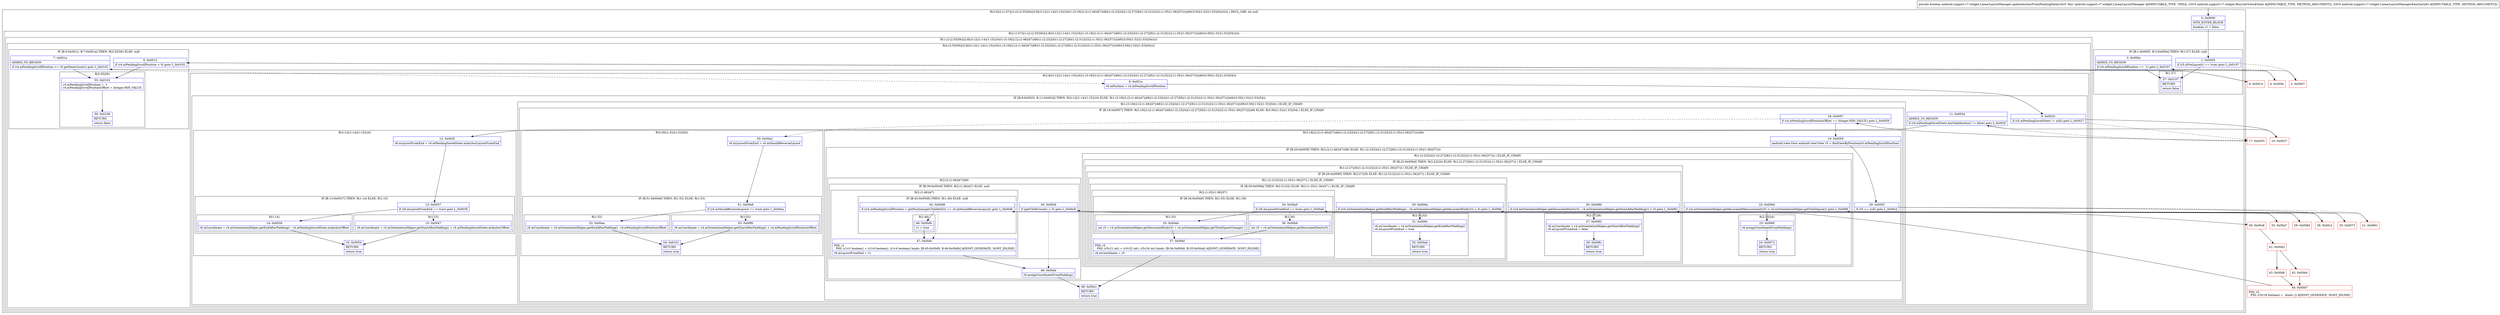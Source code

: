 digraph "CFG forandroid.support.v7.widget.LinearLayoutManager.updateAnchorFromPendingData(Landroid\/support\/v7\/widget\/RecyclerView$State;Landroid\/support\/v7\/widget\/LinearLayoutManager$AnchorInfo;)Z" {
subgraph cluster_Region_1344659253 {
label = "R(2:0|(2:(1:57)|(1:(2:(2:55|56)|(2:8|(3:12|(1:14)(1:15)|16)(1:(3:19|(2:(2:(1:46)|47)|48)(1:(2:23|24)(1:(2:27|28)(1:(2:31|32)(2:(1:35)(1:36)|37))))|49)(3:50|(1:52)(1:53)|54))))))) | DECL_VAR: int null\l";
node [shape=record,color=blue];
Node_0 [shape=record,label="{0\:\ 0x0000|MTH_ENTER_BLOCK\l|boolean r1 = false\l}"];
subgraph cluster_Region_183430478 {
label = "R(2:(1:57)|(1:(2:(2:55|56)|(2:8|(3:12|(1:14)(1:15)|16)(1:(3:19|(2:(2:(1:46)|47)|48)(1:(2:23|24)(1:(2:27|28)(1:(2:31|32)(2:(1:35)(1:36)|37))))|49)(3:50|(1:52)(1:53)|54))))))";
node [shape=record,color=blue];
subgraph cluster_IfRegion_801419074 {
label = "IF [B:1:0x0005, B:3:0x000a] THEN: R(1:57) ELSE: null";
node [shape=record,color=blue];
Node_1 [shape=record,label="{1\:\ 0x0005|if (r5.isPreLayout() == true) goto L_0x0107\l}"];
Node_3 [shape=record,label="{3\:\ 0x000a|ADDED_TO_REGION\l|if (r4.mPendingScrollPosition == \-1) goto L_0x0107\l}"];
subgraph cluster_Region_1706445548 {
label = "R(1:57)";
node [shape=record,color=blue];
Node_57 [shape=record,label="{57\:\ 0x0107|RETURN\l|return false\l}"];
}
}
subgraph cluster_Region_339836335 {
label = "R(1:(2:(2:55|56)|(2:8|(3:12|(1:14)(1:15)|16)(1:(3:19|(2:(2:(1:46)|47)|48)(1:(2:23|24)(1:(2:27|28)(1:(2:31|32)(2:(1:35)(1:36)|37))))|49)(3:50|(1:52)(1:53)|54)))))";
node [shape=record,color=blue];
subgraph cluster_Region_1765308148 {
label = "R(2:(2:55|56)|(2:8|(3:12|(1:14)(1:15)|16)(1:(3:19|(2:(2:(1:46)|47)|48)(1:(2:23|24)(1:(2:27|28)(1:(2:31|32)(2:(1:35)(1:36)|37))))|49)(3:50|(1:52)(1:53)|54))))";
node [shape=record,color=blue];
subgraph cluster_IfRegion_1661762094 {
label = "IF [B:5:0x0012, B:7:0x001a] THEN: R(2:55|56) ELSE: null";
node [shape=record,color=blue];
Node_5 [shape=record,label="{5\:\ 0x0012|if (r4.mPendingScrollPosition \< 0) goto L_0x0102\l}"];
Node_7 [shape=record,label="{7\:\ 0x001a|ADDED_TO_REGION\l|if (r4.mPendingScrollPosition \>= r5.getItemCount()) goto L_0x0102\l}"];
subgraph cluster_Region_884649353 {
label = "R(2:55|56)";
node [shape=record,color=blue];
Node_55 [shape=record,label="{55\:\ 0x0102|r4.mPendingScrollPosition = \-1\lr4.mPendingScrollPositionOffset = Integer.MIN_VALUE\l}"];
Node_56 [shape=record,label="{56\:\ 0x0106|RETURN\l|return false\l}"];
}
}
subgraph cluster_Region_730403508 {
label = "R(2:8|(3:12|(1:14)(1:15)|16)(1:(3:19|(2:(2:(1:46)|47)|48)(1:(2:23|24)(1:(2:27|28)(1:(2:31|32)(2:(1:35)(1:36)|37))))|49)(3:50|(1:52)(1:53)|54)))";
node [shape=record,color=blue];
Node_8 [shape=record,label="{8\:\ 0x001e|r6.mPosition = r4.mPendingScrollPosition\l}"];
subgraph cluster_IfRegion_28069607 {
label = "IF [B:9:0x0025, B:11:0x002d] THEN: R(3:12|(1:14)(1:15)|16) ELSE: R(1:(3:19|(2:(2:(1:46)|47)|48)(1:(2:23|24)(1:(2:27|28)(1:(2:31|32)(2:(1:35)(1:36)|37))))|49)(3:50|(1:52)(1:53)|54))";
node [shape=record,color=blue];
Node_9 [shape=record,label="{9\:\ 0x0025|if (r4.mPendingSavedState != null) goto L_0x0027\l}"];
Node_11 [shape=record,label="{11\:\ 0x002d|ADDED_TO_REGION\l|if (r4.mPendingSavedState.hasValidAnchor() != false) goto L_0x002f\l}"];
subgraph cluster_Region_32606710 {
label = "R(3:12|(1:14)(1:15)|16)";
node [shape=record,color=blue];
Node_12 [shape=record,label="{12\:\ 0x002f|r6.mLayoutFromEnd = r4.mPendingSavedState.mAnchorLayoutFromEnd\l}"];
subgraph cluster_IfRegion_1615248036 {
label = "IF [B:13:0x0037] THEN: R(1:14) ELSE: R(1:15)";
node [shape=record,color=blue];
Node_13 [shape=record,label="{13\:\ 0x0037|if (r6.mLayoutFromEnd == true) goto L_0x0039\l}"];
subgraph cluster_Region_54073514 {
label = "R(1:14)";
node [shape=record,color=blue];
Node_14 [shape=record,label="{14\:\ 0x0039|r6.mCoordinate = r4.mOrientationHelper.getEndAfterPadding() \- r4.mPendingSavedState.mAnchorOffset\l}"];
}
subgraph cluster_Region_1610724700 {
label = "R(1:15)";
node [shape=record,color=blue];
Node_15 [shape=record,label="{15\:\ 0x0047|r6.mCoordinate = r4.mOrientationHelper.getStartAfterPadding() + r4.mPendingSavedState.mAnchorOffset\l}"];
}
}
Node_16 [shape=record,label="{16\:\ 0x0054|RETURN\l|return true\l}"];
}
subgraph cluster_Region_1832005267 {
label = "R(1:(3:19|(2:(2:(1:46)|47)|48)(1:(2:23|24)(1:(2:27|28)(1:(2:31|32)(2:(1:35)(1:36)|37))))|49)(3:50|(1:52)(1:53)|54)) | ELSE_IF_CHAIN\l";
node [shape=record,color=blue];
subgraph cluster_IfRegion_955525643 {
label = "IF [B:18:0x0057] THEN: R(3:19|(2:(2:(1:46)|47)|48)(1:(2:23|24)(1:(2:27|28)(1:(2:31|32)(2:(1:35)(1:36)|37))))|49) ELSE: R(3:50|(1:52)(1:53)|54) | ELSE_IF_CHAIN\l";
node [shape=record,color=blue];
Node_18 [shape=record,label="{18\:\ 0x0057|if (r4.mPendingScrollPositionOffset == Integer.MIN_VALUE) goto L_0x0059\l}"];
subgraph cluster_Region_919949481 {
label = "R(3:19|(2:(2:(1:46)|47)|48)(1:(2:23|24)(1:(2:27|28)(1:(2:31|32)(2:(1:35)(1:36)|37))))|49)";
node [shape=record,color=blue];
Node_19 [shape=record,label="{19\:\ 0x0059|android.view.View android.view.View r5 = findViewByPosition(r4.mPendingScrollPosition)\l}"];
subgraph cluster_IfRegion_1224207665 {
label = "IF [B:20:0x005f] THEN: R(2:(2:(1:46)|47)|48) ELSE: R(1:(2:23|24)(1:(2:27|28)(1:(2:31|32)(2:(1:35)(1:36)|37))))";
node [shape=record,color=blue];
Node_20 [shape=record,label="{20\:\ 0x005f|if (r5 == null) goto L_0x00c2\l}"];
subgraph cluster_Region_1942198775 {
label = "R(2:(2:(1:46)|47)|48)";
node [shape=record,color=blue];
subgraph cluster_IfRegion_512063878 {
label = "IF [B:39:0x00c6] THEN: R(2:(1:46)|47) ELSE: null";
node [shape=record,color=blue];
Node_39 [shape=record,label="{39\:\ 0x00c6|if (getChildCount() \> 0) goto L_0x00c8\l}"];
subgraph cluster_Region_1830107193 {
label = "R(2:(1:46)|47)";
node [shape=record,color=blue];
subgraph cluster_IfRegion_1648331379 {
label = "IF [B:45:0x00d9] THEN: R(1:46) ELSE: null";
node [shape=record,color=blue];
Node_45 [shape=record,label="{45\:\ 0x00d9|if ((r4.mPendingScrollPosition \< getPosition(getChildAt(0))) == r4.mShouldReverseLayout) goto L_0x00db\l}"];
subgraph cluster_Region_1072864705 {
label = "R(1:46)";
node [shape=record,color=blue];
Node_46 [shape=record,label="{46\:\ 0x00db|r1 = true\l}"];
}
}
Node_47 [shape=record,label="{47\:\ 0x00dc|PHI: r1 \l  PHI: (r1v3 boolean) = (r1v0 boolean), (r1v4 boolean) binds: [B:45:0x00d9, B:46:0x00db] A[DONT_GENERATE, DONT_INLINE]\l|r6.mLayoutFromEnd = r1\l}"];
}
}
Node_48 [shape=record,label="{48\:\ 0x00de|r6.assignCoordinateFromPadding()\l}"];
}
subgraph cluster_Region_2063745101 {
label = "R(1:(2:23|24)(1:(2:27|28)(1:(2:31|32)(2:(1:35)(1:36)|37)))) | ELSE_IF_CHAIN\l";
node [shape=record,color=blue];
subgraph cluster_IfRegion_1673555323 {
label = "IF [B:22:0x006d] THEN: R(2:23|24) ELSE: R(1:(2:27|28)(1:(2:31|32)(2:(1:35)(1:36)|37))) | ELSE_IF_CHAIN\l";
node [shape=record,color=blue];
Node_22 [shape=record,label="{22\:\ 0x006d|if (r4.mOrientationHelper.getDecoratedMeasurement(r5) \> r4.mOrientationHelper.getTotalSpace()) goto L_0x006f\l}"];
subgraph cluster_Region_350315259 {
label = "R(2:23|24)";
node [shape=record,color=blue];
Node_23 [shape=record,label="{23\:\ 0x006f|r6.assignCoordinateFromPadding()\l}"];
Node_24 [shape=record,label="{24\:\ 0x0072|RETURN\l|return true\l}"];
}
subgraph cluster_Region_563966120 {
label = "R(1:(2:27|28)(1:(2:31|32)(2:(1:35)(1:36)|37))) | ELSE_IF_CHAIN\l";
node [shape=record,color=blue];
subgraph cluster_IfRegion_667960778 {
label = "IF [B:26:0x0080] THEN: R(2:27|28) ELSE: R(1:(2:31|32)(2:(1:35)(1:36)|37)) | ELSE_IF_CHAIN\l";
node [shape=record,color=blue];
Node_26 [shape=record,label="{26\:\ 0x0080|if ((r4.mOrientationHelper.getDecoratedStart(r5) \- r4.mOrientationHelper.getStartAfterPadding()) \< 0) goto L_0x0082\l}"];
subgraph cluster_Region_1072634618 {
label = "R(2:27|28)";
node [shape=record,color=blue];
Node_27 [shape=record,label="{27\:\ 0x0082|r6.mCoordinate = r4.mOrientationHelper.getStartAfterPadding()\lr6.mLayoutFromEnd = false\l}"];
Node_28 [shape=record,label="{28\:\ 0x008c|RETURN\l|return true\l}"];
}
subgraph cluster_Region_1451631970 {
label = "R(1:(2:31|32)(2:(1:35)(1:36)|37)) | ELSE_IF_CHAIN\l";
node [shape=record,color=blue];
subgraph cluster_IfRegion_1000085889 {
label = "IF [B:30:0x009a] THEN: R(2:31|32) ELSE: R(2:(1:35)(1:36)|37) | ELSE_IF_CHAIN\l";
node [shape=record,color=blue];
Node_30 [shape=record,label="{30\:\ 0x009a|if ((r4.mOrientationHelper.getEndAfterPadding() \- r4.mOrientationHelper.getDecoratedEnd(r5)) \< 0) goto L_0x009c\l}"];
subgraph cluster_Region_1240429555 {
label = "R(2:31|32)";
node [shape=record,color=blue];
Node_31 [shape=record,label="{31\:\ 0x009c|r6.mCoordinate = r4.mOrientationHelper.getEndAfterPadding()\lr6.mLayoutFromEnd = true\l}"];
Node_32 [shape=record,label="{32\:\ 0x00a6|RETURN\l|return true\l}"];
}
subgraph cluster_Region_62739030 {
label = "R(2:(1:35)(1:36)|37)";
node [shape=record,color=blue];
subgraph cluster_IfRegion_1145217041 {
label = "IF [B:34:0x00a9] THEN: R(1:35) ELSE: R(1:36)";
node [shape=record,color=blue];
Node_34 [shape=record,label="{34\:\ 0x00a9|if (r6.mLayoutFromEnd == true) goto L_0x00ab\l}"];
subgraph cluster_Region_1291187622 {
label = "R(1:35)";
node [shape=record,color=blue];
Node_35 [shape=record,label="{35\:\ 0x00ab|int r5 = r4.mOrientationHelper.getDecoratedEnd(r5) + r4.mOrientationHelper.getTotalSpaceChange()\l}"];
}
subgraph cluster_Region_742318838 {
label = "R(1:36)";
node [shape=record,color=blue];
Node_36 [shape=record,label="{36\:\ 0x00b9|int r5 = r4.mOrientationHelper.getDecoratedStart(r5)\l}"];
}
}
Node_37 [shape=record,label="{37\:\ 0x00bf|PHI: r5 \l  PHI: (r5v21 int) = (r5v22 int), (r5v24 int) binds: [B:36:0x00b9, B:35:0x00ab] A[DONT_GENERATE, DONT_INLINE]\l|r6.mCoordinate = r5\l}"];
}
}
}
}
}
}
}
}
Node_49 [shape=record,label="{49\:\ 0x00e1|RETURN\l|return true\l}"];
}
subgraph cluster_Region_587735246 {
label = "R(3:50|(1:52)(1:53)|54)";
node [shape=record,color=blue];
Node_50 [shape=record,label="{50\:\ 0x00e2|r6.mLayoutFromEnd = r4.mShouldReverseLayout\l}"];
subgraph cluster_IfRegion_290111415 {
label = "IF [B:51:0x00e8] THEN: R(1:52) ELSE: R(1:53)";
node [shape=record,color=blue];
Node_51 [shape=record,label="{51\:\ 0x00e8|if (r4.mShouldReverseLayout == true) goto L_0x00ea\l}"];
subgraph cluster_Region_2022469674 {
label = "R(1:52)";
node [shape=record,color=blue];
Node_52 [shape=record,label="{52\:\ 0x00ea|r6.mCoordinate = r4.mOrientationHelper.getEndAfterPadding() \- r4.mPendingScrollPositionOffset\l}"];
}
subgraph cluster_Region_689898754 {
label = "R(1:53)";
node [shape=record,color=blue];
Node_53 [shape=record,label="{53\:\ 0x00f6|r6.mCoordinate = r4.mOrientationHelper.getStartAfterPadding() + r4.mPendingScrollPositionOffset\l}"];
}
}
Node_54 [shape=record,label="{54\:\ 0x0101|RETURN\l|return true\l}"];
}
}
}
}
}
}
}
}
}
Node_2 [shape=record,color=red,label="{2\:\ 0x0007}"];
Node_4 [shape=record,color=red,label="{4\:\ 0x000e}"];
Node_6 [shape=record,color=red,label="{6\:\ 0x0014}"];
Node_10 [shape=record,color=red,label="{10\:\ 0x0027}"];
Node_17 [shape=record,color=red,label="{17\:\ 0x0055}"];
Node_21 [shape=record,color=red,label="{21\:\ 0x0061}"];
Node_25 [shape=record,color=red,label="{25\:\ 0x0073}"];
Node_29 [shape=record,color=red,label="{29\:\ 0x008d}"];
Node_33 [shape=record,color=red,label="{33\:\ 0x00a7}"];
Node_38 [shape=record,color=red,label="{38\:\ 0x00c2}"];
Node_40 [shape=record,color=red,label="{40\:\ 0x00c8}"];
Node_41 [shape=record,color=red,label="{41\:\ 0x00d2}"];
Node_42 [shape=record,color=red,label="{42\:\ 0x00d4}"];
Node_43 [shape=record,color=red,label="{43\:\ 0x00d6}"];
Node_44 [shape=record,color=red,label="{44\:\ 0x00d7|PHI: r5 \l  PHI: (r5v18 boolean) =  binds: [] A[DONT_GENERATE, DONT_INLINE]\l}"];
MethodNode[shape=record,label="{private boolean android.support.v7.widget.LinearLayoutManager.updateAnchorFromPendingData((r4v0 'this' android.support.v7.widget.LinearLayoutManager A[IMMUTABLE_TYPE, THIS]), (r5v0 android.support.v7.widget.RecyclerView$State A[IMMUTABLE_TYPE, METHOD_ARGUMENT]), (r6v0 android.support.v7.widget.LinearLayoutManager$AnchorInfo A[IMMUTABLE_TYPE, METHOD_ARGUMENT])) }"];
MethodNode -> Node_0;
Node_0 -> Node_1;
Node_1 -> Node_2[style=dashed];
Node_1 -> Node_57;
Node_3 -> Node_4[style=dashed];
Node_3 -> Node_57;
Node_5 -> Node_6[style=dashed];
Node_5 -> Node_55;
Node_7 -> Node_8[style=dashed];
Node_7 -> Node_55;
Node_55 -> Node_56;
Node_8 -> Node_9;
Node_9 -> Node_10;
Node_9 -> Node_17[style=dashed];
Node_11 -> Node_12;
Node_11 -> Node_17[style=dashed];
Node_12 -> Node_13;
Node_13 -> Node_14;
Node_13 -> Node_15[style=dashed];
Node_14 -> Node_16;
Node_15 -> Node_16;
Node_18 -> Node_19;
Node_18 -> Node_50[style=dashed];
Node_19 -> Node_20;
Node_20 -> Node_21[style=dashed];
Node_20 -> Node_38;
Node_39 -> Node_40;
Node_39 -> Node_48[style=dashed];
Node_45 -> Node_46;
Node_45 -> Node_47[style=dashed];
Node_46 -> Node_47;
Node_47 -> Node_48;
Node_48 -> Node_49;
Node_22 -> Node_23;
Node_22 -> Node_25[style=dashed];
Node_23 -> Node_24;
Node_26 -> Node_27;
Node_26 -> Node_29[style=dashed];
Node_27 -> Node_28;
Node_30 -> Node_31;
Node_30 -> Node_33[style=dashed];
Node_31 -> Node_32;
Node_34 -> Node_35;
Node_34 -> Node_36[style=dashed];
Node_35 -> Node_37;
Node_36 -> Node_37;
Node_37 -> Node_49;
Node_50 -> Node_51;
Node_51 -> Node_52;
Node_51 -> Node_53[style=dashed];
Node_52 -> Node_54;
Node_53 -> Node_54;
Node_2 -> Node_3;
Node_4 -> Node_5;
Node_6 -> Node_7;
Node_10 -> Node_11;
Node_17 -> Node_18;
Node_21 -> Node_22;
Node_25 -> Node_26;
Node_29 -> Node_30;
Node_33 -> Node_34;
Node_38 -> Node_39;
Node_40 -> Node_41;
Node_41 -> Node_42;
Node_41 -> Node_43;
Node_42 -> Node_44;
Node_43 -> Node_44;
Node_44 -> Node_45;
}

